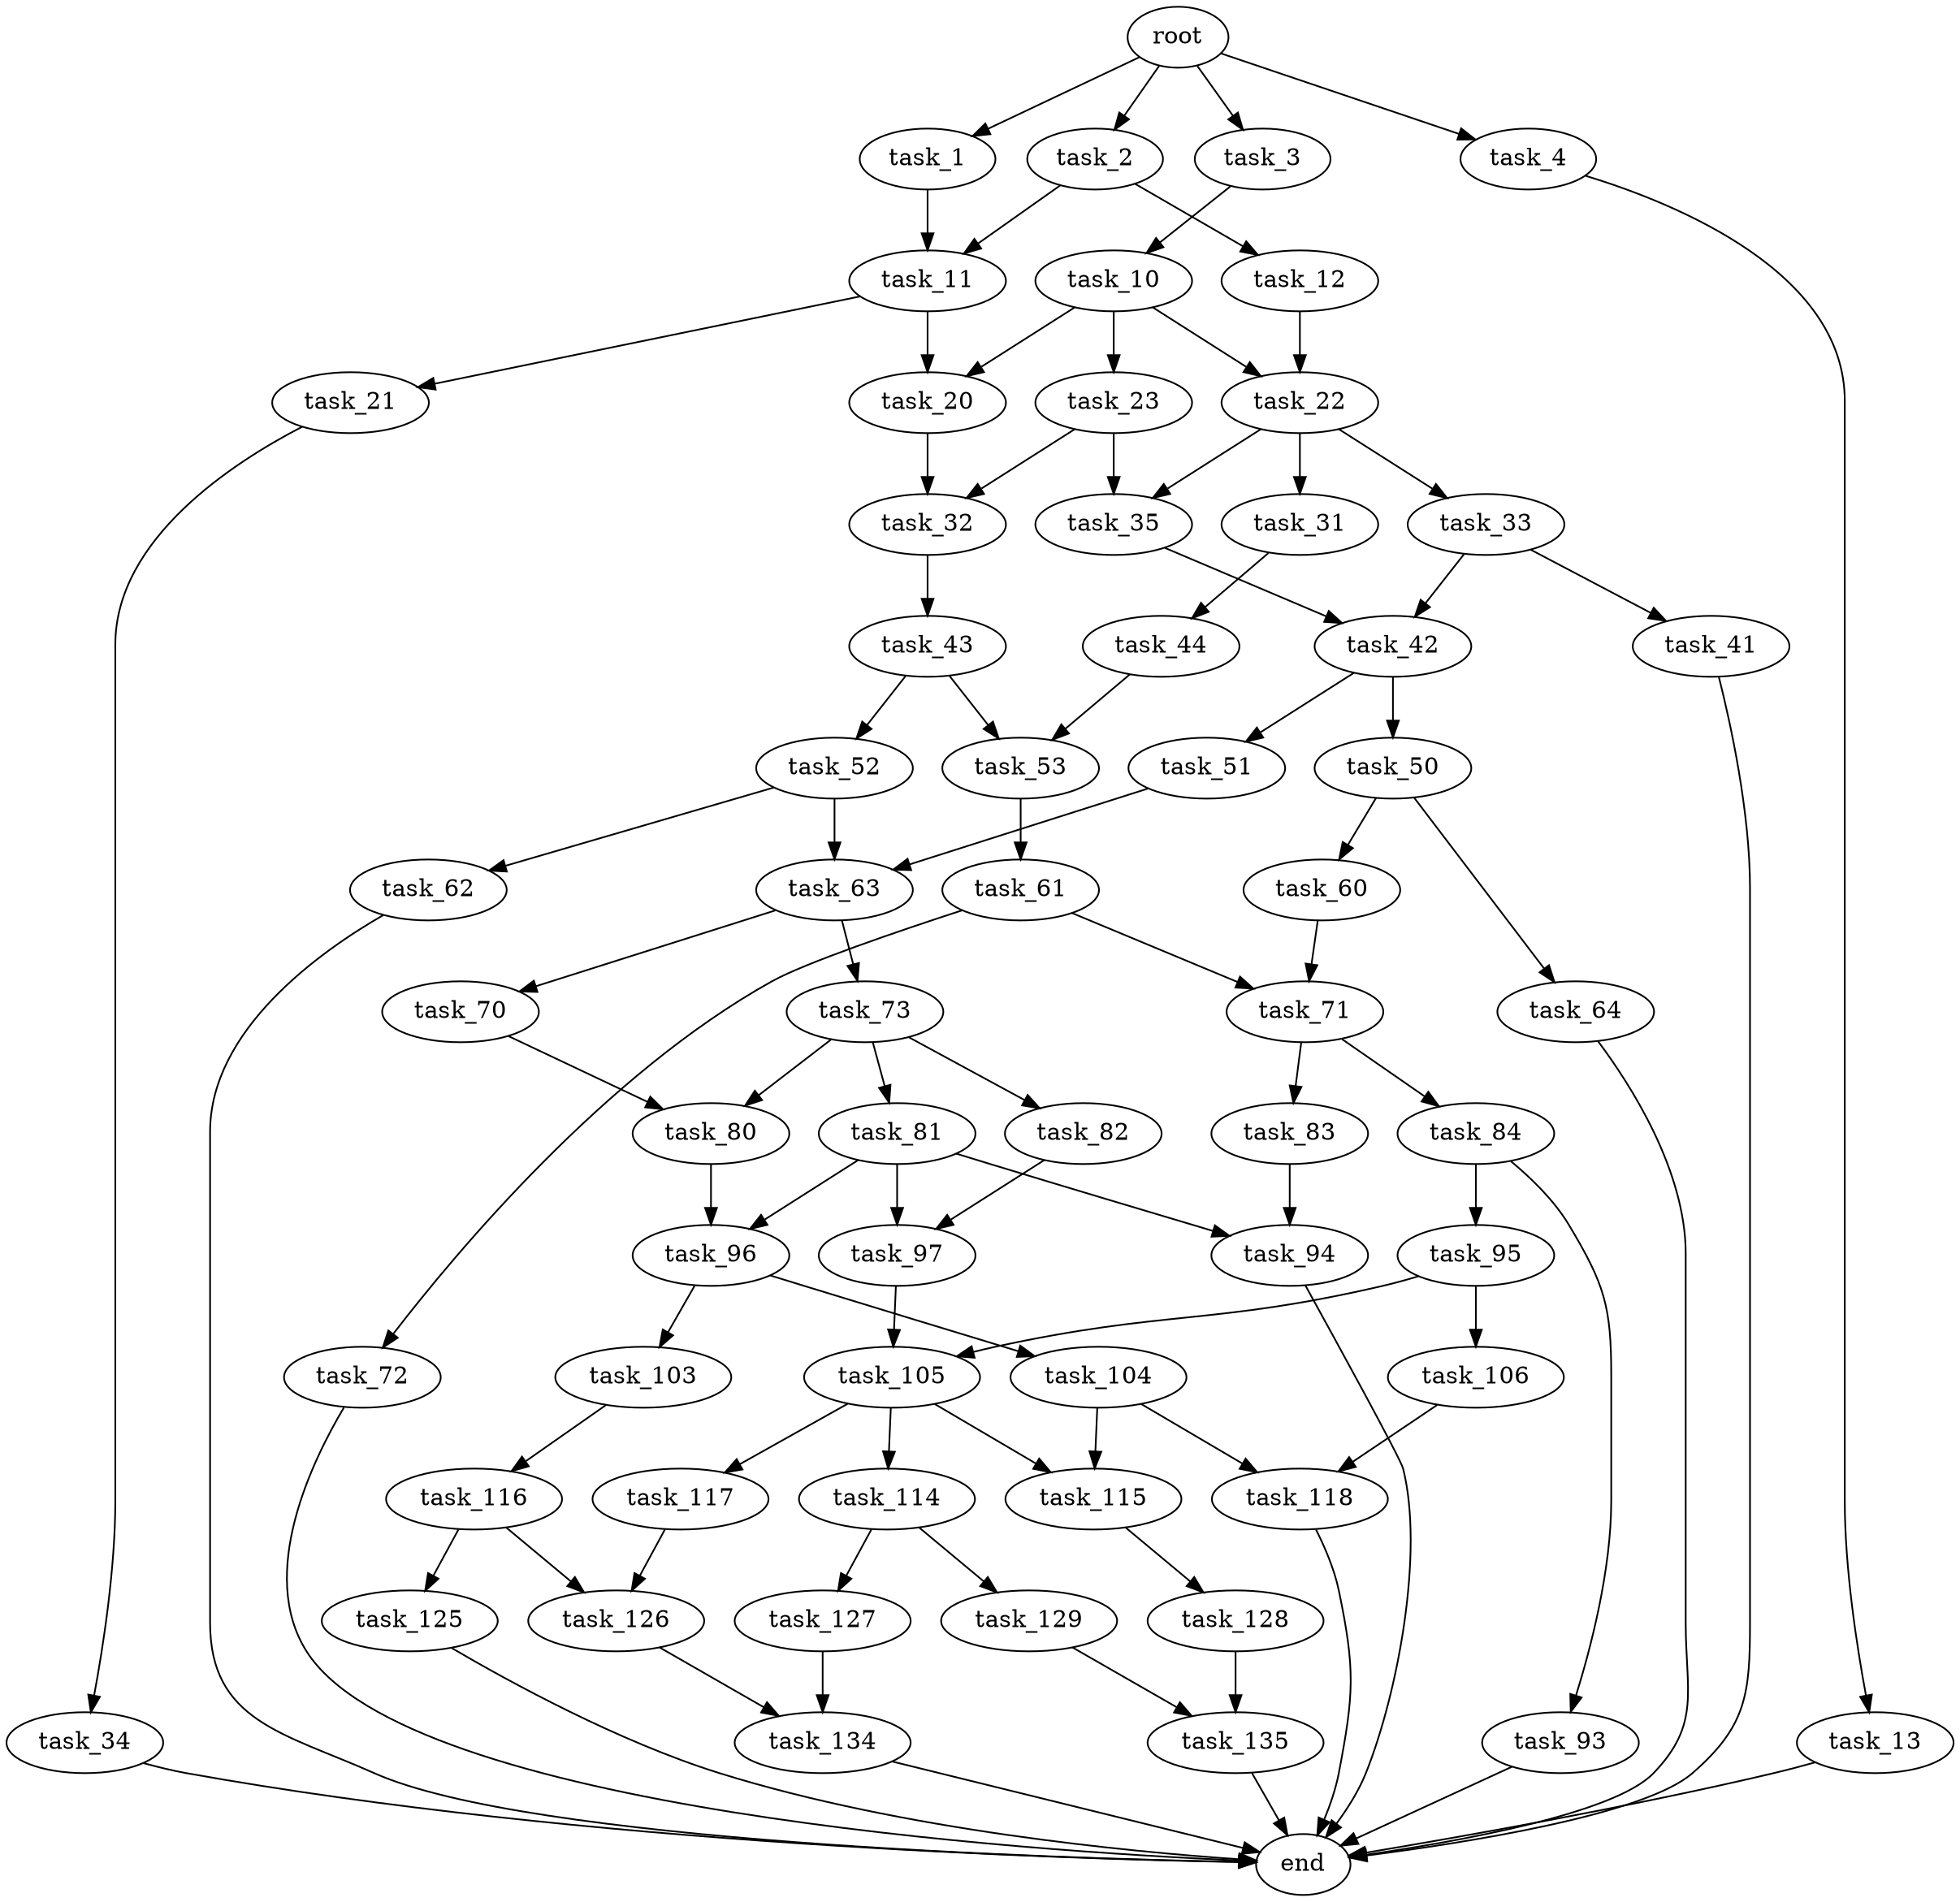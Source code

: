 digraph G {
  root [size="0.000000"];
  task_1 [size="231928233984.000000"];
  task_2 [size="231928233984.000000"];
  task_3 [size="1073741824000.000000"];
  task_4 [size="1170392994.000000"];
  task_11 [size="32383669240.000000"];
  task_12 [size="3717523458.000000"];
  task_10 [size="782757789696.000000"];
  task_13 [size="549755813888.000000"];
  task_20 [size="481796326979.000000"];
  task_22 [size="13487449164.000000"];
  task_23 [size="782757789696.000000"];
  task_21 [size="37116526711.000000"];
  end [size="0.000000"];
  task_32 [size="707839790537.000000"];
  task_34 [size="9312802818.000000"];
  task_31 [size="9613013109.000000"];
  task_33 [size="2944478104.000000"];
  task_35 [size="12211174577.000000"];
  task_44 [size="161053189388.000000"];
  task_43 [size="134217728000.000000"];
  task_41 [size="782757789696.000000"];
  task_42 [size="68719476736.000000"];
  task_50 [size="2479467504.000000"];
  task_51 [size="1073741824000.000000"];
  task_52 [size="48091916759.000000"];
  task_53 [size="11368815738.000000"];
  task_60 [size="3481130729.000000"];
  task_64 [size="392627750148.000000"];
  task_63 [size="28991029248.000000"];
  task_62 [size="1073741824000.000000"];
  task_61 [size="51970067588.000000"];
  task_71 [size="100293948572.000000"];
  task_72 [size="549755813888.000000"];
  task_70 [size="7588314707.000000"];
  task_73 [size="28991029248.000000"];
  task_80 [size="782757789696.000000"];
  task_83 [size="287071786428.000000"];
  task_84 [size="231928233984.000000"];
  task_81 [size="231928233984.000000"];
  task_82 [size="8589934592.000000"];
  task_96 [size="134217728000.000000"];
  task_94 [size="8589934592.000000"];
  task_97 [size="134217728000.000000"];
  task_93 [size="68719476736.000000"];
  task_95 [size="7181802870.000000"];
  task_105 [size="231928233984.000000"];
  task_106 [size="172165695289.000000"];
  task_103 [size="782757789696.000000"];
  task_104 [size="1222538086328.000000"];
  task_116 [size="768553864997.000000"];
  task_115 [size="134217728000.000000"];
  task_118 [size="27890630803.000000"];
  task_114 [size="3284894575.000000"];
  task_117 [size="28991029248.000000"];
  task_127 [size="567984740855.000000"];
  task_129 [size="782757789696.000000"];
  task_128 [size="377975079682.000000"];
  task_125 [size="1098384802172.000000"];
  task_126 [size="1005495003938.000000"];
  task_134 [size="368293445632.000000"];
  task_135 [size="68719476736.000000"];

  root -> task_1 [size="1.000000"];
  root -> task_2 [size="1.000000"];
  root -> task_3 [size="1.000000"];
  root -> task_4 [size="1.000000"];
  task_1 -> task_11 [size="301989888.000000"];
  task_2 -> task_11 [size="301989888.000000"];
  task_2 -> task_12 [size="301989888.000000"];
  task_3 -> task_10 [size="838860800.000000"];
  task_4 -> task_13 [size="134217728.000000"];
  task_11 -> task_20 [size="75497472.000000"];
  task_11 -> task_21 [size="75497472.000000"];
  task_12 -> task_22 [size="75497472.000000"];
  task_10 -> task_20 [size="679477248.000000"];
  task_10 -> task_22 [size="679477248.000000"];
  task_10 -> task_23 [size="679477248.000000"];
  task_13 -> end [size="1.000000"];
  task_20 -> task_32 [size="301989888.000000"];
  task_22 -> task_31 [size="301989888.000000"];
  task_22 -> task_33 [size="301989888.000000"];
  task_22 -> task_35 [size="301989888.000000"];
  task_23 -> task_32 [size="679477248.000000"];
  task_23 -> task_35 [size="679477248.000000"];
  task_21 -> task_34 [size="75497472.000000"];
  task_32 -> task_43 [size="679477248.000000"];
  task_34 -> end [size="1.000000"];
  task_31 -> task_44 [size="301989888.000000"];
  task_33 -> task_41 [size="209715200.000000"];
  task_33 -> task_42 [size="209715200.000000"];
  task_35 -> task_42 [size="33554432.000000"];
  task_44 -> task_53 [size="209715200.000000"];
  task_43 -> task_52 [size="209715200.000000"];
  task_43 -> task_53 [size="209715200.000000"];
  task_41 -> end [size="1.000000"];
  task_42 -> task_50 [size="134217728.000000"];
  task_42 -> task_51 [size="134217728.000000"];
  task_50 -> task_60 [size="75497472.000000"];
  task_50 -> task_64 [size="75497472.000000"];
  task_51 -> task_63 [size="838860800.000000"];
  task_52 -> task_62 [size="838860800.000000"];
  task_52 -> task_63 [size="838860800.000000"];
  task_53 -> task_61 [size="301989888.000000"];
  task_60 -> task_71 [size="75497472.000000"];
  task_64 -> end [size="1.000000"];
  task_63 -> task_70 [size="75497472.000000"];
  task_63 -> task_73 [size="75497472.000000"];
  task_62 -> end [size="1.000000"];
  task_61 -> task_71 [size="838860800.000000"];
  task_61 -> task_72 [size="838860800.000000"];
  task_71 -> task_83 [size="209715200.000000"];
  task_71 -> task_84 [size="209715200.000000"];
  task_72 -> end [size="1.000000"];
  task_70 -> task_80 [size="134217728.000000"];
  task_73 -> task_80 [size="75497472.000000"];
  task_73 -> task_81 [size="75497472.000000"];
  task_73 -> task_82 [size="75497472.000000"];
  task_80 -> task_96 [size="679477248.000000"];
  task_83 -> task_94 [size="209715200.000000"];
  task_84 -> task_93 [size="301989888.000000"];
  task_84 -> task_95 [size="301989888.000000"];
  task_81 -> task_94 [size="301989888.000000"];
  task_81 -> task_96 [size="301989888.000000"];
  task_81 -> task_97 [size="301989888.000000"];
  task_82 -> task_97 [size="33554432.000000"];
  task_96 -> task_103 [size="209715200.000000"];
  task_96 -> task_104 [size="209715200.000000"];
  task_94 -> end [size="1.000000"];
  task_97 -> task_105 [size="209715200.000000"];
  task_93 -> end [size="1.000000"];
  task_95 -> task_105 [size="536870912.000000"];
  task_95 -> task_106 [size="536870912.000000"];
  task_105 -> task_114 [size="301989888.000000"];
  task_105 -> task_115 [size="301989888.000000"];
  task_105 -> task_117 [size="301989888.000000"];
  task_106 -> task_118 [size="209715200.000000"];
  task_103 -> task_116 [size="679477248.000000"];
  task_104 -> task_115 [size="838860800.000000"];
  task_104 -> task_118 [size="838860800.000000"];
  task_116 -> task_125 [size="838860800.000000"];
  task_116 -> task_126 [size="838860800.000000"];
  task_115 -> task_128 [size="209715200.000000"];
  task_118 -> end [size="1.000000"];
  task_114 -> task_127 [size="75497472.000000"];
  task_114 -> task_129 [size="75497472.000000"];
  task_117 -> task_126 [size="75497472.000000"];
  task_127 -> task_134 [size="411041792.000000"];
  task_129 -> task_135 [size="679477248.000000"];
  task_128 -> task_135 [size="679477248.000000"];
  task_125 -> end [size="1.000000"];
  task_126 -> task_134 [size="679477248.000000"];
  task_134 -> end [size="1.000000"];
  task_135 -> end [size="1.000000"];
}
